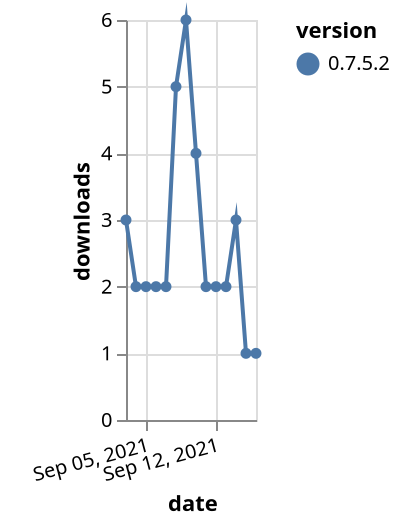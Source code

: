 {"$schema": "https://vega.github.io/schema/vega-lite/v5.json", "description": "A simple bar chart with embedded data.", "data": {"values": [{"date": "2021-09-03", "total": 445, "delta": 3, "version": "0.7.5.2"}, {"date": "2021-09-04", "total": 447, "delta": 2, "version": "0.7.5.2"}, {"date": "2021-09-05", "total": 449, "delta": 2, "version": "0.7.5.2"}, {"date": "2021-09-06", "total": 451, "delta": 2, "version": "0.7.5.2"}, {"date": "2021-09-07", "total": 453, "delta": 2, "version": "0.7.5.2"}, {"date": "2021-09-08", "total": 458, "delta": 5, "version": "0.7.5.2"}, {"date": "2021-09-09", "total": 464, "delta": 6, "version": "0.7.5.2"}, {"date": "2021-09-10", "total": 468, "delta": 4, "version": "0.7.5.2"}, {"date": "2021-09-11", "total": 470, "delta": 2, "version": "0.7.5.2"}, {"date": "2021-09-12", "total": 472, "delta": 2, "version": "0.7.5.2"}, {"date": "2021-09-13", "total": 474, "delta": 2, "version": "0.7.5.2"}, {"date": "2021-09-14", "total": 477, "delta": 3, "version": "0.7.5.2"}, {"date": "2021-09-15", "total": 478, "delta": 1, "version": "0.7.5.2"}, {"date": "2021-09-16", "total": 479, "delta": 1, "version": "0.7.5.2"}]}, "width": "container", "mark": {"type": "line", "point": {"filled": true}}, "encoding": {"x": {"field": "date", "type": "temporal", "timeUnit": "yearmonthdate", "title": "date", "axis": {"labelAngle": -15}}, "y": {"field": "delta", "type": "quantitative", "title": "downloads"}, "color": {"field": "version", "type": "nominal"}, "tooltip": {"field": "delta"}}}